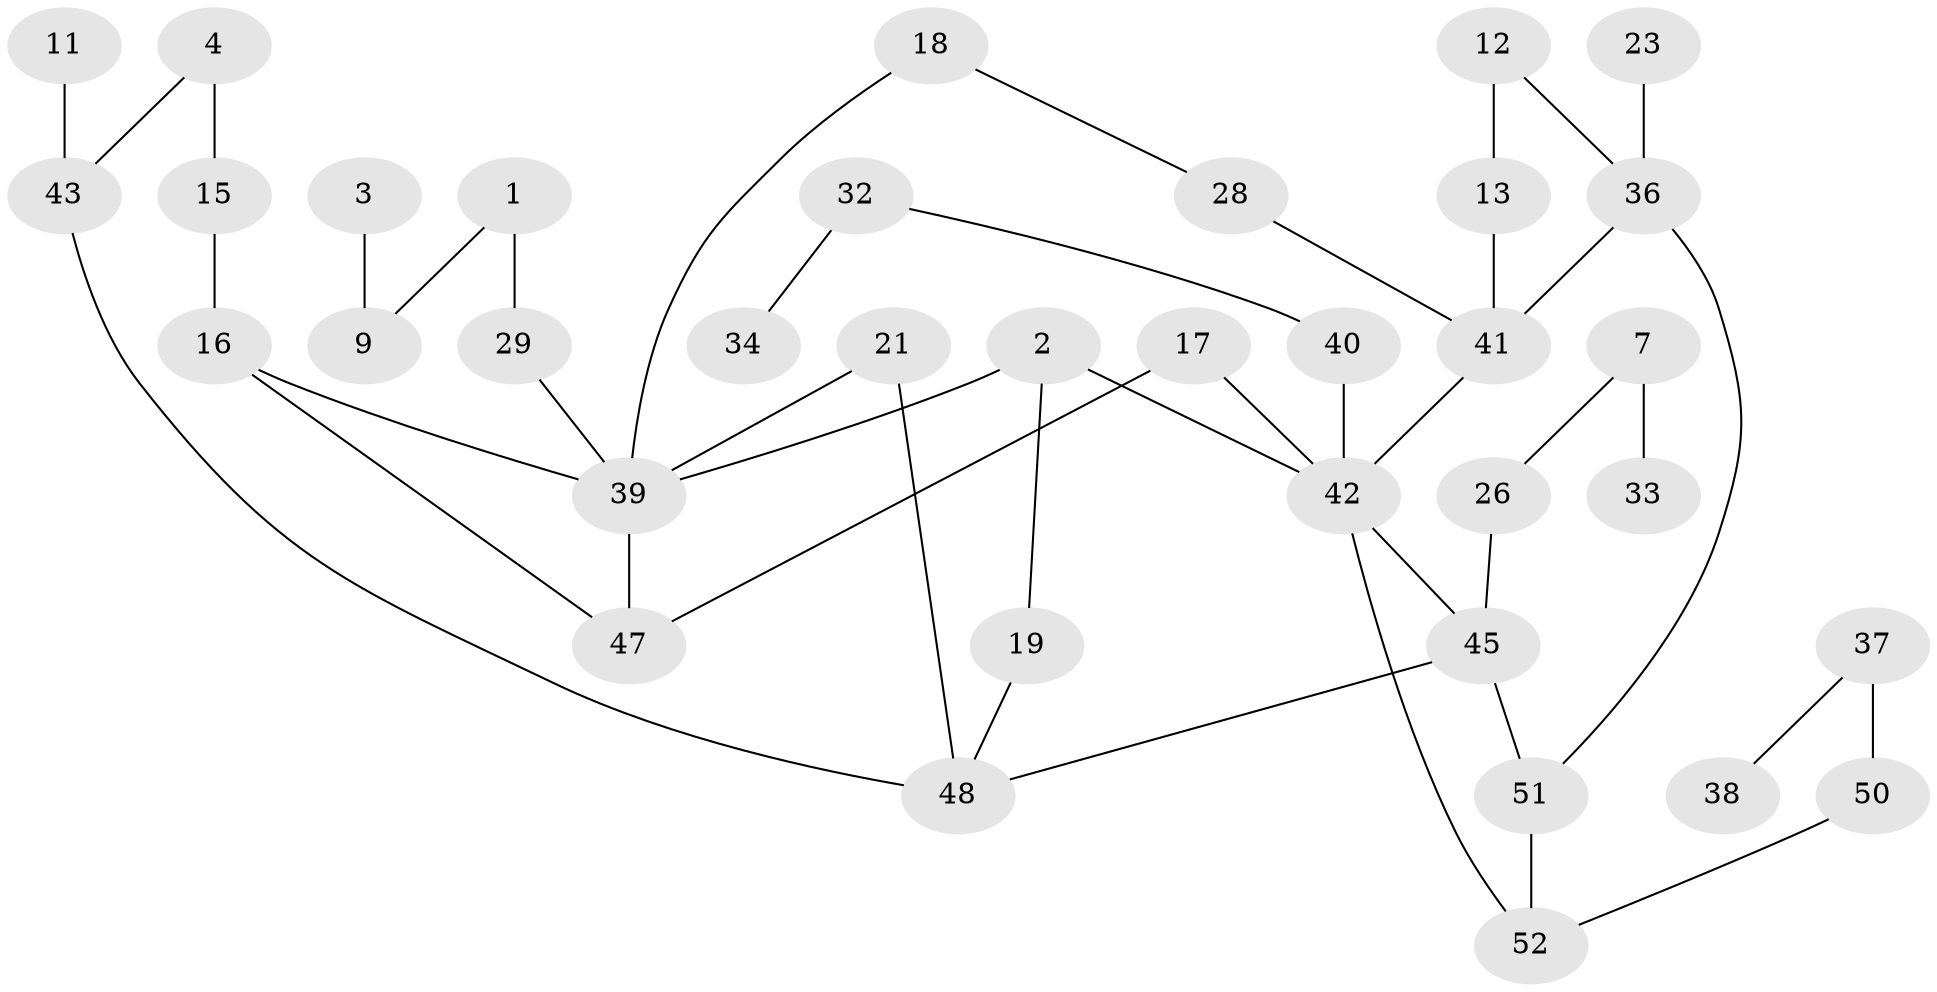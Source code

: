 // original degree distribution, {3: 0.15584415584415584, 2: 0.2987012987012987, 1: 0.2597402597402597, 0: 0.19480519480519481, 4: 0.06493506493506493, 5: 0.012987012987012988, 7: 0.012987012987012988}
// Generated by graph-tools (version 1.1) at 2025/35/03/04/25 23:35:56]
// undirected, 36 vertices, 44 edges
graph export_dot {
  node [color=gray90,style=filled];
  1;
  2;
  3;
  4;
  7;
  9;
  11;
  12;
  13;
  15;
  16;
  17;
  18;
  19;
  21;
  23;
  26;
  28;
  29;
  32;
  33;
  34;
  36;
  37;
  38;
  39;
  40;
  41;
  42;
  43;
  45;
  47;
  48;
  50;
  51;
  52;
  1 -- 9 [weight=1.0];
  1 -- 29 [weight=1.0];
  2 -- 19 [weight=1.0];
  2 -- 39 [weight=1.0];
  2 -- 42 [weight=1.0];
  3 -- 9 [weight=1.0];
  4 -- 15 [weight=1.0];
  4 -- 43 [weight=1.0];
  7 -- 26 [weight=1.0];
  7 -- 33 [weight=1.0];
  11 -- 43 [weight=1.0];
  12 -- 13 [weight=1.0];
  12 -- 36 [weight=1.0];
  13 -- 41 [weight=1.0];
  15 -- 16 [weight=1.0];
  16 -- 39 [weight=1.0];
  16 -- 47 [weight=1.0];
  17 -- 42 [weight=1.0];
  17 -- 47 [weight=1.0];
  18 -- 28 [weight=1.0];
  18 -- 39 [weight=1.0];
  19 -- 48 [weight=1.0];
  21 -- 39 [weight=1.0];
  21 -- 48 [weight=1.0];
  23 -- 36 [weight=1.0];
  26 -- 45 [weight=1.0];
  28 -- 41 [weight=1.0];
  29 -- 39 [weight=1.0];
  32 -- 34 [weight=1.0];
  32 -- 40 [weight=1.0];
  36 -- 41 [weight=1.0];
  36 -- 51 [weight=1.0];
  37 -- 38 [weight=1.0];
  37 -- 50 [weight=1.0];
  39 -- 47 [weight=1.0];
  40 -- 42 [weight=1.0];
  41 -- 42 [weight=1.0];
  42 -- 45 [weight=1.0];
  42 -- 52 [weight=1.0];
  43 -- 48 [weight=1.0];
  45 -- 48 [weight=1.0];
  45 -- 51 [weight=1.0];
  50 -- 52 [weight=1.0];
  51 -- 52 [weight=1.0];
}

